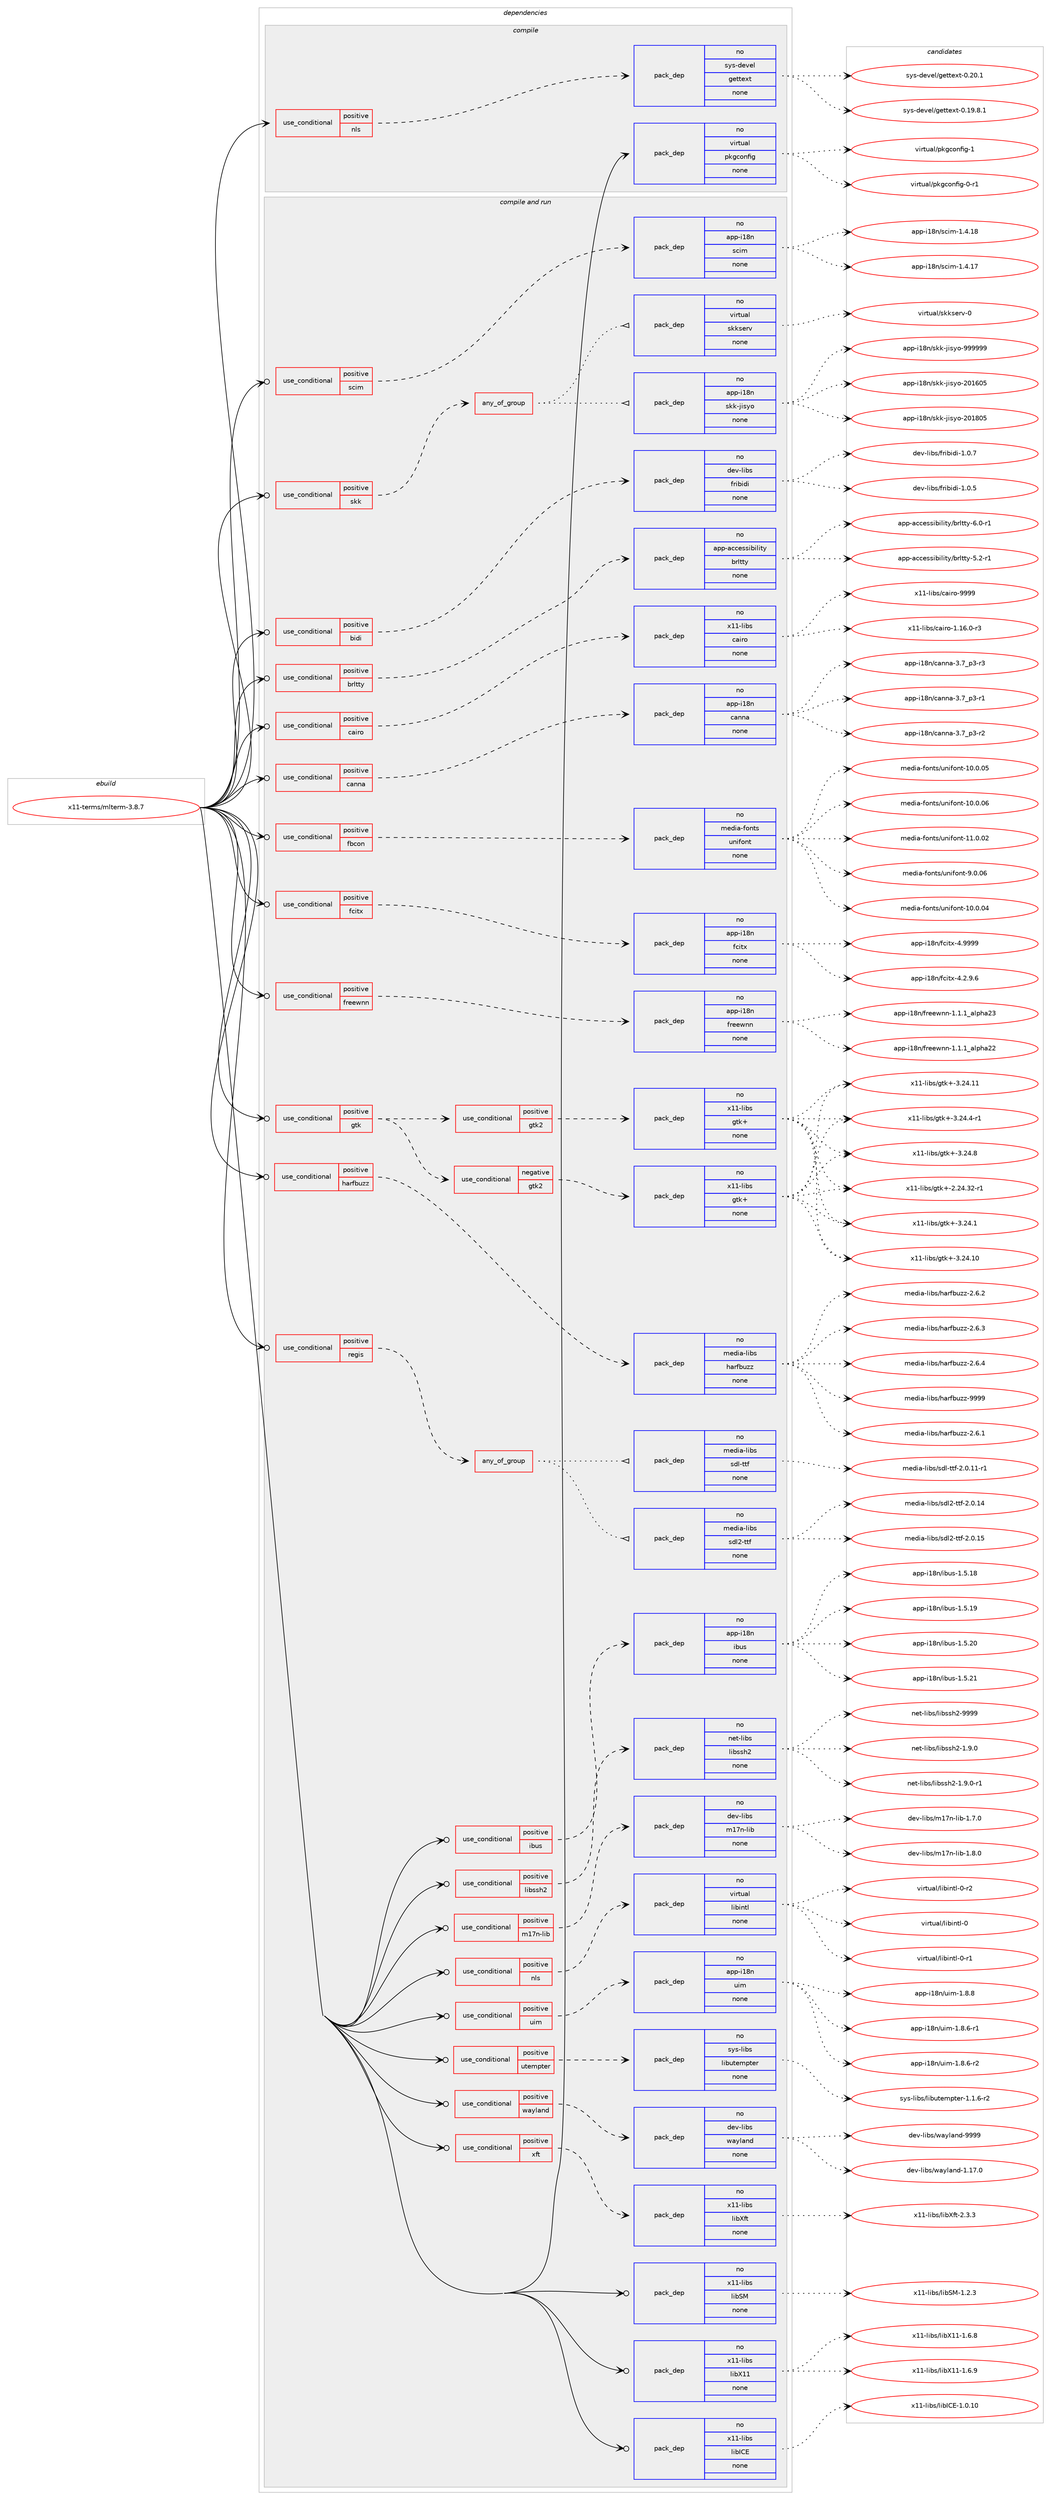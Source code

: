 digraph prolog {

# *************
# Graph options
# *************

newrank=true;
concentrate=true;
compound=true;
graph [rankdir=LR,fontname=Helvetica,fontsize=10,ranksep=1.5];#, ranksep=2.5, nodesep=0.2];
edge  [arrowhead=vee];
node  [fontname=Helvetica,fontsize=10];

# **********
# The ebuild
# **********

subgraph cluster_leftcol {
color=gray;
rank=same;
label=<<i>ebuild</i>>;
id [label="x11-terms/mlterm-3.8.7", color=red, width=4, href="../x11-terms/mlterm-3.8.7.svg"];
}

# ****************
# The dependencies
# ****************

subgraph cluster_midcol {
color=gray;
label=<<i>dependencies</i>>;
subgraph cluster_compile {
fillcolor="#eeeeee";
style=filled;
label=<<i>compile</i>>;
subgraph cond220312 {
dependency924021 [label=<<TABLE BORDER="0" CELLBORDER="1" CELLSPACING="0" CELLPADDING="4"><TR><TD ROWSPAN="3" CELLPADDING="10">use_conditional</TD></TR><TR><TD>positive</TD></TR><TR><TD>nls</TD></TR></TABLE>>, shape=none, color=red];
subgraph pack686939 {
dependency924022 [label=<<TABLE BORDER="0" CELLBORDER="1" CELLSPACING="0" CELLPADDING="4" WIDTH="220"><TR><TD ROWSPAN="6" CELLPADDING="30">pack_dep</TD></TR><TR><TD WIDTH="110">no</TD></TR><TR><TD>sys-devel</TD></TR><TR><TD>gettext</TD></TR><TR><TD>none</TD></TR><TR><TD></TD></TR></TABLE>>, shape=none, color=blue];
}
dependency924021:e -> dependency924022:w [weight=20,style="dashed",arrowhead="vee"];
}
id:e -> dependency924021:w [weight=20,style="solid",arrowhead="vee"];
subgraph pack686940 {
dependency924023 [label=<<TABLE BORDER="0" CELLBORDER="1" CELLSPACING="0" CELLPADDING="4" WIDTH="220"><TR><TD ROWSPAN="6" CELLPADDING="30">pack_dep</TD></TR><TR><TD WIDTH="110">no</TD></TR><TR><TD>virtual</TD></TR><TR><TD>pkgconfig</TD></TR><TR><TD>none</TD></TR><TR><TD></TD></TR></TABLE>>, shape=none, color=blue];
}
id:e -> dependency924023:w [weight=20,style="solid",arrowhead="vee"];
}
subgraph cluster_compileandrun {
fillcolor="#eeeeee";
style=filled;
label=<<i>compile and run</i>>;
subgraph cond220313 {
dependency924024 [label=<<TABLE BORDER="0" CELLBORDER="1" CELLSPACING="0" CELLPADDING="4"><TR><TD ROWSPAN="3" CELLPADDING="10">use_conditional</TD></TR><TR><TD>positive</TD></TR><TR><TD>bidi</TD></TR></TABLE>>, shape=none, color=red];
subgraph pack686941 {
dependency924025 [label=<<TABLE BORDER="0" CELLBORDER="1" CELLSPACING="0" CELLPADDING="4" WIDTH="220"><TR><TD ROWSPAN="6" CELLPADDING="30">pack_dep</TD></TR><TR><TD WIDTH="110">no</TD></TR><TR><TD>dev-libs</TD></TR><TR><TD>fribidi</TD></TR><TR><TD>none</TD></TR><TR><TD></TD></TR></TABLE>>, shape=none, color=blue];
}
dependency924024:e -> dependency924025:w [weight=20,style="dashed",arrowhead="vee"];
}
id:e -> dependency924024:w [weight=20,style="solid",arrowhead="odotvee"];
subgraph cond220314 {
dependency924026 [label=<<TABLE BORDER="0" CELLBORDER="1" CELLSPACING="0" CELLPADDING="4"><TR><TD ROWSPAN="3" CELLPADDING="10">use_conditional</TD></TR><TR><TD>positive</TD></TR><TR><TD>brltty</TD></TR></TABLE>>, shape=none, color=red];
subgraph pack686942 {
dependency924027 [label=<<TABLE BORDER="0" CELLBORDER="1" CELLSPACING="0" CELLPADDING="4" WIDTH="220"><TR><TD ROWSPAN="6" CELLPADDING="30">pack_dep</TD></TR><TR><TD WIDTH="110">no</TD></TR><TR><TD>app-accessibility</TD></TR><TR><TD>brltty</TD></TR><TR><TD>none</TD></TR><TR><TD></TD></TR></TABLE>>, shape=none, color=blue];
}
dependency924026:e -> dependency924027:w [weight=20,style="dashed",arrowhead="vee"];
}
id:e -> dependency924026:w [weight=20,style="solid",arrowhead="odotvee"];
subgraph cond220315 {
dependency924028 [label=<<TABLE BORDER="0" CELLBORDER="1" CELLSPACING="0" CELLPADDING="4"><TR><TD ROWSPAN="3" CELLPADDING="10">use_conditional</TD></TR><TR><TD>positive</TD></TR><TR><TD>cairo</TD></TR></TABLE>>, shape=none, color=red];
subgraph pack686943 {
dependency924029 [label=<<TABLE BORDER="0" CELLBORDER="1" CELLSPACING="0" CELLPADDING="4" WIDTH="220"><TR><TD ROWSPAN="6" CELLPADDING="30">pack_dep</TD></TR><TR><TD WIDTH="110">no</TD></TR><TR><TD>x11-libs</TD></TR><TR><TD>cairo</TD></TR><TR><TD>none</TD></TR><TR><TD></TD></TR></TABLE>>, shape=none, color=blue];
}
dependency924028:e -> dependency924029:w [weight=20,style="dashed",arrowhead="vee"];
}
id:e -> dependency924028:w [weight=20,style="solid",arrowhead="odotvee"];
subgraph cond220316 {
dependency924030 [label=<<TABLE BORDER="0" CELLBORDER="1" CELLSPACING="0" CELLPADDING="4"><TR><TD ROWSPAN="3" CELLPADDING="10">use_conditional</TD></TR><TR><TD>positive</TD></TR><TR><TD>canna</TD></TR></TABLE>>, shape=none, color=red];
subgraph pack686944 {
dependency924031 [label=<<TABLE BORDER="0" CELLBORDER="1" CELLSPACING="0" CELLPADDING="4" WIDTH="220"><TR><TD ROWSPAN="6" CELLPADDING="30">pack_dep</TD></TR><TR><TD WIDTH="110">no</TD></TR><TR><TD>app-i18n</TD></TR><TR><TD>canna</TD></TR><TR><TD>none</TD></TR><TR><TD></TD></TR></TABLE>>, shape=none, color=blue];
}
dependency924030:e -> dependency924031:w [weight=20,style="dashed",arrowhead="vee"];
}
id:e -> dependency924030:w [weight=20,style="solid",arrowhead="odotvee"];
subgraph cond220317 {
dependency924032 [label=<<TABLE BORDER="0" CELLBORDER="1" CELLSPACING="0" CELLPADDING="4"><TR><TD ROWSPAN="3" CELLPADDING="10">use_conditional</TD></TR><TR><TD>positive</TD></TR><TR><TD>fbcon</TD></TR></TABLE>>, shape=none, color=red];
subgraph pack686945 {
dependency924033 [label=<<TABLE BORDER="0" CELLBORDER="1" CELLSPACING="0" CELLPADDING="4" WIDTH="220"><TR><TD ROWSPAN="6" CELLPADDING="30">pack_dep</TD></TR><TR><TD WIDTH="110">no</TD></TR><TR><TD>media-fonts</TD></TR><TR><TD>unifont</TD></TR><TR><TD>none</TD></TR><TR><TD></TD></TR></TABLE>>, shape=none, color=blue];
}
dependency924032:e -> dependency924033:w [weight=20,style="dashed",arrowhead="vee"];
}
id:e -> dependency924032:w [weight=20,style="solid",arrowhead="odotvee"];
subgraph cond220318 {
dependency924034 [label=<<TABLE BORDER="0" CELLBORDER="1" CELLSPACING="0" CELLPADDING="4"><TR><TD ROWSPAN="3" CELLPADDING="10">use_conditional</TD></TR><TR><TD>positive</TD></TR><TR><TD>fcitx</TD></TR></TABLE>>, shape=none, color=red];
subgraph pack686946 {
dependency924035 [label=<<TABLE BORDER="0" CELLBORDER="1" CELLSPACING="0" CELLPADDING="4" WIDTH="220"><TR><TD ROWSPAN="6" CELLPADDING="30">pack_dep</TD></TR><TR><TD WIDTH="110">no</TD></TR><TR><TD>app-i18n</TD></TR><TR><TD>fcitx</TD></TR><TR><TD>none</TD></TR><TR><TD></TD></TR></TABLE>>, shape=none, color=blue];
}
dependency924034:e -> dependency924035:w [weight=20,style="dashed",arrowhead="vee"];
}
id:e -> dependency924034:w [weight=20,style="solid",arrowhead="odotvee"];
subgraph cond220319 {
dependency924036 [label=<<TABLE BORDER="0" CELLBORDER="1" CELLSPACING="0" CELLPADDING="4"><TR><TD ROWSPAN="3" CELLPADDING="10">use_conditional</TD></TR><TR><TD>positive</TD></TR><TR><TD>freewnn</TD></TR></TABLE>>, shape=none, color=red];
subgraph pack686947 {
dependency924037 [label=<<TABLE BORDER="0" CELLBORDER="1" CELLSPACING="0" CELLPADDING="4" WIDTH="220"><TR><TD ROWSPAN="6" CELLPADDING="30">pack_dep</TD></TR><TR><TD WIDTH="110">no</TD></TR><TR><TD>app-i18n</TD></TR><TR><TD>freewnn</TD></TR><TR><TD>none</TD></TR><TR><TD></TD></TR></TABLE>>, shape=none, color=blue];
}
dependency924036:e -> dependency924037:w [weight=20,style="dashed",arrowhead="vee"];
}
id:e -> dependency924036:w [weight=20,style="solid",arrowhead="odotvee"];
subgraph cond220320 {
dependency924038 [label=<<TABLE BORDER="0" CELLBORDER="1" CELLSPACING="0" CELLPADDING="4"><TR><TD ROWSPAN="3" CELLPADDING="10">use_conditional</TD></TR><TR><TD>positive</TD></TR><TR><TD>gtk</TD></TR></TABLE>>, shape=none, color=red];
subgraph cond220321 {
dependency924039 [label=<<TABLE BORDER="0" CELLBORDER="1" CELLSPACING="0" CELLPADDING="4"><TR><TD ROWSPAN="3" CELLPADDING="10">use_conditional</TD></TR><TR><TD>positive</TD></TR><TR><TD>gtk2</TD></TR></TABLE>>, shape=none, color=red];
subgraph pack686948 {
dependency924040 [label=<<TABLE BORDER="0" CELLBORDER="1" CELLSPACING="0" CELLPADDING="4" WIDTH="220"><TR><TD ROWSPAN="6" CELLPADDING="30">pack_dep</TD></TR><TR><TD WIDTH="110">no</TD></TR><TR><TD>x11-libs</TD></TR><TR><TD>gtk+</TD></TR><TR><TD>none</TD></TR><TR><TD></TD></TR></TABLE>>, shape=none, color=blue];
}
dependency924039:e -> dependency924040:w [weight=20,style="dashed",arrowhead="vee"];
}
dependency924038:e -> dependency924039:w [weight=20,style="dashed",arrowhead="vee"];
subgraph cond220322 {
dependency924041 [label=<<TABLE BORDER="0" CELLBORDER="1" CELLSPACING="0" CELLPADDING="4"><TR><TD ROWSPAN="3" CELLPADDING="10">use_conditional</TD></TR><TR><TD>negative</TD></TR><TR><TD>gtk2</TD></TR></TABLE>>, shape=none, color=red];
subgraph pack686949 {
dependency924042 [label=<<TABLE BORDER="0" CELLBORDER="1" CELLSPACING="0" CELLPADDING="4" WIDTH="220"><TR><TD ROWSPAN="6" CELLPADDING="30">pack_dep</TD></TR><TR><TD WIDTH="110">no</TD></TR><TR><TD>x11-libs</TD></TR><TR><TD>gtk+</TD></TR><TR><TD>none</TD></TR><TR><TD></TD></TR></TABLE>>, shape=none, color=blue];
}
dependency924041:e -> dependency924042:w [weight=20,style="dashed",arrowhead="vee"];
}
dependency924038:e -> dependency924041:w [weight=20,style="dashed",arrowhead="vee"];
}
id:e -> dependency924038:w [weight=20,style="solid",arrowhead="odotvee"];
subgraph cond220323 {
dependency924043 [label=<<TABLE BORDER="0" CELLBORDER="1" CELLSPACING="0" CELLPADDING="4"><TR><TD ROWSPAN="3" CELLPADDING="10">use_conditional</TD></TR><TR><TD>positive</TD></TR><TR><TD>harfbuzz</TD></TR></TABLE>>, shape=none, color=red];
subgraph pack686950 {
dependency924044 [label=<<TABLE BORDER="0" CELLBORDER="1" CELLSPACING="0" CELLPADDING="4" WIDTH="220"><TR><TD ROWSPAN="6" CELLPADDING="30">pack_dep</TD></TR><TR><TD WIDTH="110">no</TD></TR><TR><TD>media-libs</TD></TR><TR><TD>harfbuzz</TD></TR><TR><TD>none</TD></TR><TR><TD></TD></TR></TABLE>>, shape=none, color=blue];
}
dependency924043:e -> dependency924044:w [weight=20,style="dashed",arrowhead="vee"];
}
id:e -> dependency924043:w [weight=20,style="solid",arrowhead="odotvee"];
subgraph cond220324 {
dependency924045 [label=<<TABLE BORDER="0" CELLBORDER="1" CELLSPACING="0" CELLPADDING="4"><TR><TD ROWSPAN="3" CELLPADDING="10">use_conditional</TD></TR><TR><TD>positive</TD></TR><TR><TD>ibus</TD></TR></TABLE>>, shape=none, color=red];
subgraph pack686951 {
dependency924046 [label=<<TABLE BORDER="0" CELLBORDER="1" CELLSPACING="0" CELLPADDING="4" WIDTH="220"><TR><TD ROWSPAN="6" CELLPADDING="30">pack_dep</TD></TR><TR><TD WIDTH="110">no</TD></TR><TR><TD>app-i18n</TD></TR><TR><TD>ibus</TD></TR><TR><TD>none</TD></TR><TR><TD></TD></TR></TABLE>>, shape=none, color=blue];
}
dependency924045:e -> dependency924046:w [weight=20,style="dashed",arrowhead="vee"];
}
id:e -> dependency924045:w [weight=20,style="solid",arrowhead="odotvee"];
subgraph cond220325 {
dependency924047 [label=<<TABLE BORDER="0" CELLBORDER="1" CELLSPACING="0" CELLPADDING="4"><TR><TD ROWSPAN="3" CELLPADDING="10">use_conditional</TD></TR><TR><TD>positive</TD></TR><TR><TD>libssh2</TD></TR></TABLE>>, shape=none, color=red];
subgraph pack686952 {
dependency924048 [label=<<TABLE BORDER="0" CELLBORDER="1" CELLSPACING="0" CELLPADDING="4" WIDTH="220"><TR><TD ROWSPAN="6" CELLPADDING="30">pack_dep</TD></TR><TR><TD WIDTH="110">no</TD></TR><TR><TD>net-libs</TD></TR><TR><TD>libssh2</TD></TR><TR><TD>none</TD></TR><TR><TD></TD></TR></TABLE>>, shape=none, color=blue];
}
dependency924047:e -> dependency924048:w [weight=20,style="dashed",arrowhead="vee"];
}
id:e -> dependency924047:w [weight=20,style="solid",arrowhead="odotvee"];
subgraph cond220326 {
dependency924049 [label=<<TABLE BORDER="0" CELLBORDER="1" CELLSPACING="0" CELLPADDING="4"><TR><TD ROWSPAN="3" CELLPADDING="10">use_conditional</TD></TR><TR><TD>positive</TD></TR><TR><TD>m17n-lib</TD></TR></TABLE>>, shape=none, color=red];
subgraph pack686953 {
dependency924050 [label=<<TABLE BORDER="0" CELLBORDER="1" CELLSPACING="0" CELLPADDING="4" WIDTH="220"><TR><TD ROWSPAN="6" CELLPADDING="30">pack_dep</TD></TR><TR><TD WIDTH="110">no</TD></TR><TR><TD>dev-libs</TD></TR><TR><TD>m17n-lib</TD></TR><TR><TD>none</TD></TR><TR><TD></TD></TR></TABLE>>, shape=none, color=blue];
}
dependency924049:e -> dependency924050:w [weight=20,style="dashed",arrowhead="vee"];
}
id:e -> dependency924049:w [weight=20,style="solid",arrowhead="odotvee"];
subgraph cond220327 {
dependency924051 [label=<<TABLE BORDER="0" CELLBORDER="1" CELLSPACING="0" CELLPADDING="4"><TR><TD ROWSPAN="3" CELLPADDING="10">use_conditional</TD></TR><TR><TD>positive</TD></TR><TR><TD>nls</TD></TR></TABLE>>, shape=none, color=red];
subgraph pack686954 {
dependency924052 [label=<<TABLE BORDER="0" CELLBORDER="1" CELLSPACING="0" CELLPADDING="4" WIDTH="220"><TR><TD ROWSPAN="6" CELLPADDING="30">pack_dep</TD></TR><TR><TD WIDTH="110">no</TD></TR><TR><TD>virtual</TD></TR><TR><TD>libintl</TD></TR><TR><TD>none</TD></TR><TR><TD></TD></TR></TABLE>>, shape=none, color=blue];
}
dependency924051:e -> dependency924052:w [weight=20,style="dashed",arrowhead="vee"];
}
id:e -> dependency924051:w [weight=20,style="solid",arrowhead="odotvee"];
subgraph cond220328 {
dependency924053 [label=<<TABLE BORDER="0" CELLBORDER="1" CELLSPACING="0" CELLPADDING="4"><TR><TD ROWSPAN="3" CELLPADDING="10">use_conditional</TD></TR><TR><TD>positive</TD></TR><TR><TD>regis</TD></TR></TABLE>>, shape=none, color=red];
subgraph any16174 {
dependency924054 [label=<<TABLE BORDER="0" CELLBORDER="1" CELLSPACING="0" CELLPADDING="4"><TR><TD CELLPADDING="10">any_of_group</TD></TR></TABLE>>, shape=none, color=red];subgraph pack686955 {
dependency924055 [label=<<TABLE BORDER="0" CELLBORDER="1" CELLSPACING="0" CELLPADDING="4" WIDTH="220"><TR><TD ROWSPAN="6" CELLPADDING="30">pack_dep</TD></TR><TR><TD WIDTH="110">no</TD></TR><TR><TD>media-libs</TD></TR><TR><TD>sdl-ttf</TD></TR><TR><TD>none</TD></TR><TR><TD></TD></TR></TABLE>>, shape=none, color=blue];
}
dependency924054:e -> dependency924055:w [weight=20,style="dotted",arrowhead="oinv"];
subgraph pack686956 {
dependency924056 [label=<<TABLE BORDER="0" CELLBORDER="1" CELLSPACING="0" CELLPADDING="4" WIDTH="220"><TR><TD ROWSPAN="6" CELLPADDING="30">pack_dep</TD></TR><TR><TD WIDTH="110">no</TD></TR><TR><TD>media-libs</TD></TR><TR><TD>sdl2-ttf</TD></TR><TR><TD>none</TD></TR><TR><TD></TD></TR></TABLE>>, shape=none, color=blue];
}
dependency924054:e -> dependency924056:w [weight=20,style="dotted",arrowhead="oinv"];
}
dependency924053:e -> dependency924054:w [weight=20,style="dashed",arrowhead="vee"];
}
id:e -> dependency924053:w [weight=20,style="solid",arrowhead="odotvee"];
subgraph cond220329 {
dependency924057 [label=<<TABLE BORDER="0" CELLBORDER="1" CELLSPACING="0" CELLPADDING="4"><TR><TD ROWSPAN="3" CELLPADDING="10">use_conditional</TD></TR><TR><TD>positive</TD></TR><TR><TD>scim</TD></TR></TABLE>>, shape=none, color=red];
subgraph pack686957 {
dependency924058 [label=<<TABLE BORDER="0" CELLBORDER="1" CELLSPACING="0" CELLPADDING="4" WIDTH="220"><TR><TD ROWSPAN="6" CELLPADDING="30">pack_dep</TD></TR><TR><TD WIDTH="110">no</TD></TR><TR><TD>app-i18n</TD></TR><TR><TD>scim</TD></TR><TR><TD>none</TD></TR><TR><TD></TD></TR></TABLE>>, shape=none, color=blue];
}
dependency924057:e -> dependency924058:w [weight=20,style="dashed",arrowhead="vee"];
}
id:e -> dependency924057:w [weight=20,style="solid",arrowhead="odotvee"];
subgraph cond220330 {
dependency924059 [label=<<TABLE BORDER="0" CELLBORDER="1" CELLSPACING="0" CELLPADDING="4"><TR><TD ROWSPAN="3" CELLPADDING="10">use_conditional</TD></TR><TR><TD>positive</TD></TR><TR><TD>skk</TD></TR></TABLE>>, shape=none, color=red];
subgraph any16175 {
dependency924060 [label=<<TABLE BORDER="0" CELLBORDER="1" CELLSPACING="0" CELLPADDING="4"><TR><TD CELLPADDING="10">any_of_group</TD></TR></TABLE>>, shape=none, color=red];subgraph pack686958 {
dependency924061 [label=<<TABLE BORDER="0" CELLBORDER="1" CELLSPACING="0" CELLPADDING="4" WIDTH="220"><TR><TD ROWSPAN="6" CELLPADDING="30">pack_dep</TD></TR><TR><TD WIDTH="110">no</TD></TR><TR><TD>virtual</TD></TR><TR><TD>skkserv</TD></TR><TR><TD>none</TD></TR><TR><TD></TD></TR></TABLE>>, shape=none, color=blue];
}
dependency924060:e -> dependency924061:w [weight=20,style="dotted",arrowhead="oinv"];
subgraph pack686959 {
dependency924062 [label=<<TABLE BORDER="0" CELLBORDER="1" CELLSPACING="0" CELLPADDING="4" WIDTH="220"><TR><TD ROWSPAN="6" CELLPADDING="30">pack_dep</TD></TR><TR><TD WIDTH="110">no</TD></TR><TR><TD>app-i18n</TD></TR><TR><TD>skk-jisyo</TD></TR><TR><TD>none</TD></TR><TR><TD></TD></TR></TABLE>>, shape=none, color=blue];
}
dependency924060:e -> dependency924062:w [weight=20,style="dotted",arrowhead="oinv"];
}
dependency924059:e -> dependency924060:w [weight=20,style="dashed",arrowhead="vee"];
}
id:e -> dependency924059:w [weight=20,style="solid",arrowhead="odotvee"];
subgraph cond220331 {
dependency924063 [label=<<TABLE BORDER="0" CELLBORDER="1" CELLSPACING="0" CELLPADDING="4"><TR><TD ROWSPAN="3" CELLPADDING="10">use_conditional</TD></TR><TR><TD>positive</TD></TR><TR><TD>uim</TD></TR></TABLE>>, shape=none, color=red];
subgraph pack686960 {
dependency924064 [label=<<TABLE BORDER="0" CELLBORDER="1" CELLSPACING="0" CELLPADDING="4" WIDTH="220"><TR><TD ROWSPAN="6" CELLPADDING="30">pack_dep</TD></TR><TR><TD WIDTH="110">no</TD></TR><TR><TD>app-i18n</TD></TR><TR><TD>uim</TD></TR><TR><TD>none</TD></TR><TR><TD></TD></TR></TABLE>>, shape=none, color=blue];
}
dependency924063:e -> dependency924064:w [weight=20,style="dashed",arrowhead="vee"];
}
id:e -> dependency924063:w [weight=20,style="solid",arrowhead="odotvee"];
subgraph cond220332 {
dependency924065 [label=<<TABLE BORDER="0" CELLBORDER="1" CELLSPACING="0" CELLPADDING="4"><TR><TD ROWSPAN="3" CELLPADDING="10">use_conditional</TD></TR><TR><TD>positive</TD></TR><TR><TD>utempter</TD></TR></TABLE>>, shape=none, color=red];
subgraph pack686961 {
dependency924066 [label=<<TABLE BORDER="0" CELLBORDER="1" CELLSPACING="0" CELLPADDING="4" WIDTH="220"><TR><TD ROWSPAN="6" CELLPADDING="30">pack_dep</TD></TR><TR><TD WIDTH="110">no</TD></TR><TR><TD>sys-libs</TD></TR><TR><TD>libutempter</TD></TR><TR><TD>none</TD></TR><TR><TD></TD></TR></TABLE>>, shape=none, color=blue];
}
dependency924065:e -> dependency924066:w [weight=20,style="dashed",arrowhead="vee"];
}
id:e -> dependency924065:w [weight=20,style="solid",arrowhead="odotvee"];
subgraph cond220333 {
dependency924067 [label=<<TABLE BORDER="0" CELLBORDER="1" CELLSPACING="0" CELLPADDING="4"><TR><TD ROWSPAN="3" CELLPADDING="10">use_conditional</TD></TR><TR><TD>positive</TD></TR><TR><TD>wayland</TD></TR></TABLE>>, shape=none, color=red];
subgraph pack686962 {
dependency924068 [label=<<TABLE BORDER="0" CELLBORDER="1" CELLSPACING="0" CELLPADDING="4" WIDTH="220"><TR><TD ROWSPAN="6" CELLPADDING="30">pack_dep</TD></TR><TR><TD WIDTH="110">no</TD></TR><TR><TD>dev-libs</TD></TR><TR><TD>wayland</TD></TR><TR><TD>none</TD></TR><TR><TD></TD></TR></TABLE>>, shape=none, color=blue];
}
dependency924067:e -> dependency924068:w [weight=20,style="dashed",arrowhead="vee"];
}
id:e -> dependency924067:w [weight=20,style="solid",arrowhead="odotvee"];
subgraph cond220334 {
dependency924069 [label=<<TABLE BORDER="0" CELLBORDER="1" CELLSPACING="0" CELLPADDING="4"><TR><TD ROWSPAN="3" CELLPADDING="10">use_conditional</TD></TR><TR><TD>positive</TD></TR><TR><TD>xft</TD></TR></TABLE>>, shape=none, color=red];
subgraph pack686963 {
dependency924070 [label=<<TABLE BORDER="0" CELLBORDER="1" CELLSPACING="0" CELLPADDING="4" WIDTH="220"><TR><TD ROWSPAN="6" CELLPADDING="30">pack_dep</TD></TR><TR><TD WIDTH="110">no</TD></TR><TR><TD>x11-libs</TD></TR><TR><TD>libXft</TD></TR><TR><TD>none</TD></TR><TR><TD></TD></TR></TABLE>>, shape=none, color=blue];
}
dependency924069:e -> dependency924070:w [weight=20,style="dashed",arrowhead="vee"];
}
id:e -> dependency924069:w [weight=20,style="solid",arrowhead="odotvee"];
subgraph pack686964 {
dependency924071 [label=<<TABLE BORDER="0" CELLBORDER="1" CELLSPACING="0" CELLPADDING="4" WIDTH="220"><TR><TD ROWSPAN="6" CELLPADDING="30">pack_dep</TD></TR><TR><TD WIDTH="110">no</TD></TR><TR><TD>x11-libs</TD></TR><TR><TD>libICE</TD></TR><TR><TD>none</TD></TR><TR><TD></TD></TR></TABLE>>, shape=none, color=blue];
}
id:e -> dependency924071:w [weight=20,style="solid",arrowhead="odotvee"];
subgraph pack686965 {
dependency924072 [label=<<TABLE BORDER="0" CELLBORDER="1" CELLSPACING="0" CELLPADDING="4" WIDTH="220"><TR><TD ROWSPAN="6" CELLPADDING="30">pack_dep</TD></TR><TR><TD WIDTH="110">no</TD></TR><TR><TD>x11-libs</TD></TR><TR><TD>libSM</TD></TR><TR><TD>none</TD></TR><TR><TD></TD></TR></TABLE>>, shape=none, color=blue];
}
id:e -> dependency924072:w [weight=20,style="solid",arrowhead="odotvee"];
subgraph pack686966 {
dependency924073 [label=<<TABLE BORDER="0" CELLBORDER="1" CELLSPACING="0" CELLPADDING="4" WIDTH="220"><TR><TD ROWSPAN="6" CELLPADDING="30">pack_dep</TD></TR><TR><TD WIDTH="110">no</TD></TR><TR><TD>x11-libs</TD></TR><TR><TD>libX11</TD></TR><TR><TD>none</TD></TR><TR><TD></TD></TR></TABLE>>, shape=none, color=blue];
}
id:e -> dependency924073:w [weight=20,style="solid",arrowhead="odotvee"];
}
subgraph cluster_run {
fillcolor="#eeeeee";
style=filled;
label=<<i>run</i>>;
}
}

# **************
# The candidates
# **************

subgraph cluster_choices {
rank=same;
color=gray;
label=<<i>candidates</i>>;

subgraph choice686939 {
color=black;
nodesep=1;
choice1151211154510010111810110847103101116116101120116454846495746564649 [label="sys-devel/gettext-0.19.8.1", color=red, width=4,href="../sys-devel/gettext-0.19.8.1.svg"];
choice115121115451001011181011084710310111611610112011645484650484649 [label="sys-devel/gettext-0.20.1", color=red, width=4,href="../sys-devel/gettext-0.20.1.svg"];
dependency924022:e -> choice1151211154510010111810110847103101116116101120116454846495746564649:w [style=dotted,weight="100"];
dependency924022:e -> choice115121115451001011181011084710310111611610112011645484650484649:w [style=dotted,weight="100"];
}
subgraph choice686940 {
color=black;
nodesep=1;
choice11810511411611797108471121071039911111010210510345484511449 [label="virtual/pkgconfig-0-r1", color=red, width=4,href="../virtual/pkgconfig-0-r1.svg"];
choice1181051141161179710847112107103991111101021051034549 [label="virtual/pkgconfig-1", color=red, width=4,href="../virtual/pkgconfig-1.svg"];
dependency924023:e -> choice11810511411611797108471121071039911111010210510345484511449:w [style=dotted,weight="100"];
dependency924023:e -> choice1181051141161179710847112107103991111101021051034549:w [style=dotted,weight="100"];
}
subgraph choice686941 {
color=black;
nodesep=1;
choice10010111845108105981154710211410598105100105454946484653 [label="dev-libs/fribidi-1.0.5", color=red, width=4,href="../dev-libs/fribidi-1.0.5.svg"];
choice10010111845108105981154710211410598105100105454946484655 [label="dev-libs/fribidi-1.0.7", color=red, width=4,href="../dev-libs/fribidi-1.0.7.svg"];
dependency924025:e -> choice10010111845108105981154710211410598105100105454946484653:w [style=dotted,weight="100"];
dependency924025:e -> choice10010111845108105981154710211410598105100105454946484655:w [style=dotted,weight="100"];
}
subgraph choice686942 {
color=black;
nodesep=1;
choice9711211245979999101115115105981051081051161214798114108116116121455346504511449 [label="app-accessibility/brltty-5.2-r1", color=red, width=4,href="../app-accessibility/brltty-5.2-r1.svg"];
choice9711211245979999101115115105981051081051161214798114108116116121455446484511449 [label="app-accessibility/brltty-6.0-r1", color=red, width=4,href="../app-accessibility/brltty-6.0-r1.svg"];
dependency924027:e -> choice9711211245979999101115115105981051081051161214798114108116116121455346504511449:w [style=dotted,weight="100"];
dependency924027:e -> choice9711211245979999101115115105981051081051161214798114108116116121455446484511449:w [style=dotted,weight="100"];
}
subgraph choice686943 {
color=black;
nodesep=1;
choice12049494510810598115479997105114111454946495446484511451 [label="x11-libs/cairo-1.16.0-r3", color=red, width=4,href="../x11-libs/cairo-1.16.0-r3.svg"];
choice120494945108105981154799971051141114557575757 [label="x11-libs/cairo-9999", color=red, width=4,href="../x11-libs/cairo-9999.svg"];
dependency924029:e -> choice12049494510810598115479997105114111454946495446484511451:w [style=dotted,weight="100"];
dependency924029:e -> choice120494945108105981154799971051141114557575757:w [style=dotted,weight="100"];
}
subgraph choice686944 {
color=black;
nodesep=1;
choice97112112451054956110479997110110974551465595112514511449 [label="app-i18n/canna-3.7_p3-r1", color=red, width=4,href="../app-i18n/canna-3.7_p3-r1.svg"];
choice97112112451054956110479997110110974551465595112514511450 [label="app-i18n/canna-3.7_p3-r2", color=red, width=4,href="../app-i18n/canna-3.7_p3-r2.svg"];
choice97112112451054956110479997110110974551465595112514511451 [label="app-i18n/canna-3.7_p3-r3", color=red, width=4,href="../app-i18n/canna-3.7_p3-r3.svg"];
dependency924031:e -> choice97112112451054956110479997110110974551465595112514511449:w [style=dotted,weight="100"];
dependency924031:e -> choice97112112451054956110479997110110974551465595112514511450:w [style=dotted,weight="100"];
dependency924031:e -> choice97112112451054956110479997110110974551465595112514511451:w [style=dotted,weight="100"];
}
subgraph choice686945 {
color=black;
nodesep=1;
choice1091011001059745102111110116115471171101051021111101164549484648464852 [label="media-fonts/unifont-10.0.04", color=red, width=4,href="../media-fonts/unifont-10.0.04.svg"];
choice1091011001059745102111110116115471171101051021111101164549484648464853 [label="media-fonts/unifont-10.0.05", color=red, width=4,href="../media-fonts/unifont-10.0.05.svg"];
choice1091011001059745102111110116115471171101051021111101164549484648464854 [label="media-fonts/unifont-10.0.06", color=red, width=4,href="../media-fonts/unifont-10.0.06.svg"];
choice1091011001059745102111110116115471171101051021111101164549494648464850 [label="media-fonts/unifont-11.0.02", color=red, width=4,href="../media-fonts/unifont-11.0.02.svg"];
choice10910110010597451021111101161154711711010510211111011645574648464854 [label="media-fonts/unifont-9.0.06", color=red, width=4,href="../media-fonts/unifont-9.0.06.svg"];
dependency924033:e -> choice1091011001059745102111110116115471171101051021111101164549484648464852:w [style=dotted,weight="100"];
dependency924033:e -> choice1091011001059745102111110116115471171101051021111101164549484648464853:w [style=dotted,weight="100"];
dependency924033:e -> choice1091011001059745102111110116115471171101051021111101164549484648464854:w [style=dotted,weight="100"];
dependency924033:e -> choice1091011001059745102111110116115471171101051021111101164549494648464850:w [style=dotted,weight="100"];
dependency924033:e -> choice10910110010597451021111101161154711711010510211111011645574648464854:w [style=dotted,weight="100"];
}
subgraph choice686946 {
color=black;
nodesep=1;
choice9711211245105495611047102991051161204552465046574654 [label="app-i18n/fcitx-4.2.9.6", color=red, width=4,href="../app-i18n/fcitx-4.2.9.6.svg"];
choice97112112451054956110471029910511612045524657575757 [label="app-i18n/fcitx-4.9999", color=red, width=4,href="../app-i18n/fcitx-4.9999.svg"];
dependency924035:e -> choice9711211245105495611047102991051161204552465046574654:w [style=dotted,weight="100"];
dependency924035:e -> choice97112112451054956110471029910511612045524657575757:w [style=dotted,weight="100"];
}
subgraph choice686947 {
color=black;
nodesep=1;
choice97112112451054956110471021141011011191101104549464946499597108112104975050 [label="app-i18n/freewnn-1.1.1_alpha22", color=red, width=4,href="../app-i18n/freewnn-1.1.1_alpha22.svg"];
choice97112112451054956110471021141011011191101104549464946499597108112104975051 [label="app-i18n/freewnn-1.1.1_alpha23", color=red, width=4,href="../app-i18n/freewnn-1.1.1_alpha23.svg"];
dependency924037:e -> choice97112112451054956110471021141011011191101104549464946499597108112104975050:w [style=dotted,weight="100"];
dependency924037:e -> choice97112112451054956110471021141011011191101104549464946499597108112104975051:w [style=dotted,weight="100"];
}
subgraph choice686948 {
color=black;
nodesep=1;
choice12049494510810598115471031161074345504650524651504511449 [label="x11-libs/gtk+-2.24.32-r1", color=red, width=4,href="../x11-libs/gtk+-2.24.32-r1.svg"];
choice12049494510810598115471031161074345514650524649 [label="x11-libs/gtk+-3.24.1", color=red, width=4,href="../x11-libs/gtk+-3.24.1.svg"];
choice1204949451081059811547103116107434551465052464948 [label="x11-libs/gtk+-3.24.10", color=red, width=4,href="../x11-libs/gtk+-3.24.10.svg"];
choice1204949451081059811547103116107434551465052464949 [label="x11-libs/gtk+-3.24.11", color=red, width=4,href="../x11-libs/gtk+-3.24.11.svg"];
choice120494945108105981154710311610743455146505246524511449 [label="x11-libs/gtk+-3.24.4-r1", color=red, width=4,href="../x11-libs/gtk+-3.24.4-r1.svg"];
choice12049494510810598115471031161074345514650524656 [label="x11-libs/gtk+-3.24.8", color=red, width=4,href="../x11-libs/gtk+-3.24.8.svg"];
dependency924040:e -> choice12049494510810598115471031161074345504650524651504511449:w [style=dotted,weight="100"];
dependency924040:e -> choice12049494510810598115471031161074345514650524649:w [style=dotted,weight="100"];
dependency924040:e -> choice1204949451081059811547103116107434551465052464948:w [style=dotted,weight="100"];
dependency924040:e -> choice1204949451081059811547103116107434551465052464949:w [style=dotted,weight="100"];
dependency924040:e -> choice120494945108105981154710311610743455146505246524511449:w [style=dotted,weight="100"];
dependency924040:e -> choice12049494510810598115471031161074345514650524656:w [style=dotted,weight="100"];
}
subgraph choice686949 {
color=black;
nodesep=1;
choice12049494510810598115471031161074345504650524651504511449 [label="x11-libs/gtk+-2.24.32-r1", color=red, width=4,href="../x11-libs/gtk+-2.24.32-r1.svg"];
choice12049494510810598115471031161074345514650524649 [label="x11-libs/gtk+-3.24.1", color=red, width=4,href="../x11-libs/gtk+-3.24.1.svg"];
choice1204949451081059811547103116107434551465052464948 [label="x11-libs/gtk+-3.24.10", color=red, width=4,href="../x11-libs/gtk+-3.24.10.svg"];
choice1204949451081059811547103116107434551465052464949 [label="x11-libs/gtk+-3.24.11", color=red, width=4,href="../x11-libs/gtk+-3.24.11.svg"];
choice120494945108105981154710311610743455146505246524511449 [label="x11-libs/gtk+-3.24.4-r1", color=red, width=4,href="../x11-libs/gtk+-3.24.4-r1.svg"];
choice12049494510810598115471031161074345514650524656 [label="x11-libs/gtk+-3.24.8", color=red, width=4,href="../x11-libs/gtk+-3.24.8.svg"];
dependency924042:e -> choice12049494510810598115471031161074345504650524651504511449:w [style=dotted,weight="100"];
dependency924042:e -> choice12049494510810598115471031161074345514650524649:w [style=dotted,weight="100"];
dependency924042:e -> choice1204949451081059811547103116107434551465052464948:w [style=dotted,weight="100"];
dependency924042:e -> choice1204949451081059811547103116107434551465052464949:w [style=dotted,weight="100"];
dependency924042:e -> choice120494945108105981154710311610743455146505246524511449:w [style=dotted,weight="100"];
dependency924042:e -> choice12049494510810598115471031161074345514650524656:w [style=dotted,weight="100"];
}
subgraph choice686950 {
color=black;
nodesep=1;
choice109101100105974510810598115471049711410298117122122455046544649 [label="media-libs/harfbuzz-2.6.1", color=red, width=4,href="../media-libs/harfbuzz-2.6.1.svg"];
choice109101100105974510810598115471049711410298117122122455046544650 [label="media-libs/harfbuzz-2.6.2", color=red, width=4,href="../media-libs/harfbuzz-2.6.2.svg"];
choice109101100105974510810598115471049711410298117122122455046544651 [label="media-libs/harfbuzz-2.6.3", color=red, width=4,href="../media-libs/harfbuzz-2.6.3.svg"];
choice109101100105974510810598115471049711410298117122122455046544652 [label="media-libs/harfbuzz-2.6.4", color=red, width=4,href="../media-libs/harfbuzz-2.6.4.svg"];
choice1091011001059745108105981154710497114102981171221224557575757 [label="media-libs/harfbuzz-9999", color=red, width=4,href="../media-libs/harfbuzz-9999.svg"];
dependency924044:e -> choice109101100105974510810598115471049711410298117122122455046544649:w [style=dotted,weight="100"];
dependency924044:e -> choice109101100105974510810598115471049711410298117122122455046544650:w [style=dotted,weight="100"];
dependency924044:e -> choice109101100105974510810598115471049711410298117122122455046544651:w [style=dotted,weight="100"];
dependency924044:e -> choice109101100105974510810598115471049711410298117122122455046544652:w [style=dotted,weight="100"];
dependency924044:e -> choice1091011001059745108105981154710497114102981171221224557575757:w [style=dotted,weight="100"];
}
subgraph choice686951 {
color=black;
nodesep=1;
choice97112112451054956110471059811711545494653464956 [label="app-i18n/ibus-1.5.18", color=red, width=4,href="../app-i18n/ibus-1.5.18.svg"];
choice97112112451054956110471059811711545494653464957 [label="app-i18n/ibus-1.5.19", color=red, width=4,href="../app-i18n/ibus-1.5.19.svg"];
choice97112112451054956110471059811711545494653465048 [label="app-i18n/ibus-1.5.20", color=red, width=4,href="../app-i18n/ibus-1.5.20.svg"];
choice97112112451054956110471059811711545494653465049 [label="app-i18n/ibus-1.5.21", color=red, width=4,href="../app-i18n/ibus-1.5.21.svg"];
dependency924046:e -> choice97112112451054956110471059811711545494653464956:w [style=dotted,weight="100"];
dependency924046:e -> choice97112112451054956110471059811711545494653464957:w [style=dotted,weight="100"];
dependency924046:e -> choice97112112451054956110471059811711545494653465048:w [style=dotted,weight="100"];
dependency924046:e -> choice97112112451054956110471059811711545494653465049:w [style=dotted,weight="100"];
}
subgraph choice686952 {
color=black;
nodesep=1;
choice1101011164510810598115471081059811511510450454946574648 [label="net-libs/libssh2-1.9.0", color=red, width=4,href="../net-libs/libssh2-1.9.0.svg"];
choice11010111645108105981154710810598115115104504549465746484511449 [label="net-libs/libssh2-1.9.0-r1", color=red, width=4,href="../net-libs/libssh2-1.9.0-r1.svg"];
choice11010111645108105981154710810598115115104504557575757 [label="net-libs/libssh2-9999", color=red, width=4,href="../net-libs/libssh2-9999.svg"];
dependency924048:e -> choice1101011164510810598115471081059811511510450454946574648:w [style=dotted,weight="100"];
dependency924048:e -> choice11010111645108105981154710810598115115104504549465746484511449:w [style=dotted,weight="100"];
dependency924048:e -> choice11010111645108105981154710810598115115104504557575757:w [style=dotted,weight="100"];
}
subgraph choice686953 {
color=black;
nodesep=1;
choice10010111845108105981154710949551104510810598454946554648 [label="dev-libs/m17n-lib-1.7.0", color=red, width=4,href="../dev-libs/m17n-lib-1.7.0.svg"];
choice10010111845108105981154710949551104510810598454946564648 [label="dev-libs/m17n-lib-1.8.0", color=red, width=4,href="../dev-libs/m17n-lib-1.8.0.svg"];
dependency924050:e -> choice10010111845108105981154710949551104510810598454946554648:w [style=dotted,weight="100"];
dependency924050:e -> choice10010111845108105981154710949551104510810598454946564648:w [style=dotted,weight="100"];
}
subgraph choice686954 {
color=black;
nodesep=1;
choice1181051141161179710847108105981051101161084548 [label="virtual/libintl-0", color=red, width=4,href="../virtual/libintl-0.svg"];
choice11810511411611797108471081059810511011610845484511449 [label="virtual/libintl-0-r1", color=red, width=4,href="../virtual/libintl-0-r1.svg"];
choice11810511411611797108471081059810511011610845484511450 [label="virtual/libintl-0-r2", color=red, width=4,href="../virtual/libintl-0-r2.svg"];
dependency924052:e -> choice1181051141161179710847108105981051101161084548:w [style=dotted,weight="100"];
dependency924052:e -> choice11810511411611797108471081059810511011610845484511449:w [style=dotted,weight="100"];
dependency924052:e -> choice11810511411611797108471081059810511011610845484511450:w [style=dotted,weight="100"];
}
subgraph choice686955 {
color=black;
nodesep=1;
choice1091011001059745108105981154711510010845116116102455046484649494511449 [label="media-libs/sdl-ttf-2.0.11-r1", color=red, width=4,href="../media-libs/sdl-ttf-2.0.11-r1.svg"];
dependency924055:e -> choice1091011001059745108105981154711510010845116116102455046484649494511449:w [style=dotted,weight="100"];
}
subgraph choice686956 {
color=black;
nodesep=1;
choice10910110010597451081059811547115100108504511611610245504648464952 [label="media-libs/sdl2-ttf-2.0.14", color=red, width=4,href="../media-libs/sdl2-ttf-2.0.14.svg"];
choice10910110010597451081059811547115100108504511611610245504648464953 [label="media-libs/sdl2-ttf-2.0.15", color=red, width=4,href="../media-libs/sdl2-ttf-2.0.15.svg"];
dependency924056:e -> choice10910110010597451081059811547115100108504511611610245504648464952:w [style=dotted,weight="100"];
dependency924056:e -> choice10910110010597451081059811547115100108504511611610245504648464953:w [style=dotted,weight="100"];
}
subgraph choice686957 {
color=black;
nodesep=1;
choice97112112451054956110471159910510945494652464955 [label="app-i18n/scim-1.4.17", color=red, width=4,href="../app-i18n/scim-1.4.17.svg"];
choice97112112451054956110471159910510945494652464956 [label="app-i18n/scim-1.4.18", color=red, width=4,href="../app-i18n/scim-1.4.18.svg"];
dependency924058:e -> choice97112112451054956110471159910510945494652464955:w [style=dotted,weight="100"];
dependency924058:e -> choice97112112451054956110471159910510945494652464956:w [style=dotted,weight="100"];
}
subgraph choice686958 {
color=black;
nodesep=1;
choice11810511411611797108471151071071151011141184548 [label="virtual/skkserv-0", color=red, width=4,href="../virtual/skkserv-0.svg"];
dependency924061:e -> choice11810511411611797108471151071071151011141184548:w [style=dotted,weight="100"];
}
subgraph choice686959 {
color=black;
nodesep=1;
choice97112112451054956110471151071074510610511512111145504849544853 [label="app-i18n/skk-jisyo-201605", color=red, width=4,href="../app-i18n/skk-jisyo-201605.svg"];
choice97112112451054956110471151071074510610511512111145504849564853 [label="app-i18n/skk-jisyo-201805", color=red, width=4,href="../app-i18n/skk-jisyo-201805.svg"];
choice97112112451054956110471151071074510610511512111145575757575757 [label="app-i18n/skk-jisyo-999999", color=red, width=4,href="../app-i18n/skk-jisyo-999999.svg"];
dependency924062:e -> choice97112112451054956110471151071074510610511512111145504849544853:w [style=dotted,weight="100"];
dependency924062:e -> choice97112112451054956110471151071074510610511512111145504849564853:w [style=dotted,weight="100"];
dependency924062:e -> choice97112112451054956110471151071074510610511512111145575757575757:w [style=dotted,weight="100"];
}
subgraph choice686960 {
color=black;
nodesep=1;
choice97112112451054956110471171051094549465646544511449 [label="app-i18n/uim-1.8.6-r1", color=red, width=4,href="../app-i18n/uim-1.8.6-r1.svg"];
choice97112112451054956110471171051094549465646544511450 [label="app-i18n/uim-1.8.6-r2", color=red, width=4,href="../app-i18n/uim-1.8.6-r2.svg"];
choice9711211245105495611047117105109454946564656 [label="app-i18n/uim-1.8.8", color=red, width=4,href="../app-i18n/uim-1.8.8.svg"];
dependency924064:e -> choice97112112451054956110471171051094549465646544511449:w [style=dotted,weight="100"];
dependency924064:e -> choice97112112451054956110471171051094549465646544511450:w [style=dotted,weight="100"];
dependency924064:e -> choice9711211245105495611047117105109454946564656:w [style=dotted,weight="100"];
}
subgraph choice686961 {
color=black;
nodesep=1;
choice115121115451081059811547108105981171161011091121161011144549464946544511450 [label="sys-libs/libutempter-1.1.6-r2", color=red, width=4,href="../sys-libs/libutempter-1.1.6-r2.svg"];
dependency924066:e -> choice115121115451081059811547108105981171161011091121161011144549464946544511450:w [style=dotted,weight="100"];
}
subgraph choice686962 {
color=black;
nodesep=1;
choice100101118451081059811547119971211089711010045494649554648 [label="dev-libs/wayland-1.17.0", color=red, width=4,href="../dev-libs/wayland-1.17.0.svg"];
choice10010111845108105981154711997121108971101004557575757 [label="dev-libs/wayland-9999", color=red, width=4,href="../dev-libs/wayland-9999.svg"];
dependency924068:e -> choice100101118451081059811547119971211089711010045494649554648:w [style=dotted,weight="100"];
dependency924068:e -> choice10010111845108105981154711997121108971101004557575757:w [style=dotted,weight="100"];
}
subgraph choice686963 {
color=black;
nodesep=1;
choice12049494510810598115471081059888102116455046514651 [label="x11-libs/libXft-2.3.3", color=red, width=4,href="../x11-libs/libXft-2.3.3.svg"];
dependency924070:e -> choice12049494510810598115471081059888102116455046514651:w [style=dotted,weight="100"];
}
subgraph choice686964 {
color=black;
nodesep=1;
choice12049494510810598115471081059873676945494648464948 [label="x11-libs/libICE-1.0.10", color=red, width=4,href="../x11-libs/libICE-1.0.10.svg"];
dependency924071:e -> choice12049494510810598115471081059873676945494648464948:w [style=dotted,weight="100"];
}
subgraph choice686965 {
color=black;
nodesep=1;
choice1204949451081059811547108105988377454946504651 [label="x11-libs/libSM-1.2.3", color=red, width=4,href="../x11-libs/libSM-1.2.3.svg"];
dependency924072:e -> choice1204949451081059811547108105988377454946504651:w [style=dotted,weight="100"];
}
subgraph choice686966 {
color=black;
nodesep=1;
choice120494945108105981154710810598884949454946544656 [label="x11-libs/libX11-1.6.8", color=red, width=4,href="../x11-libs/libX11-1.6.8.svg"];
choice120494945108105981154710810598884949454946544657 [label="x11-libs/libX11-1.6.9", color=red, width=4,href="../x11-libs/libX11-1.6.9.svg"];
dependency924073:e -> choice120494945108105981154710810598884949454946544656:w [style=dotted,weight="100"];
dependency924073:e -> choice120494945108105981154710810598884949454946544657:w [style=dotted,weight="100"];
}
}

}
